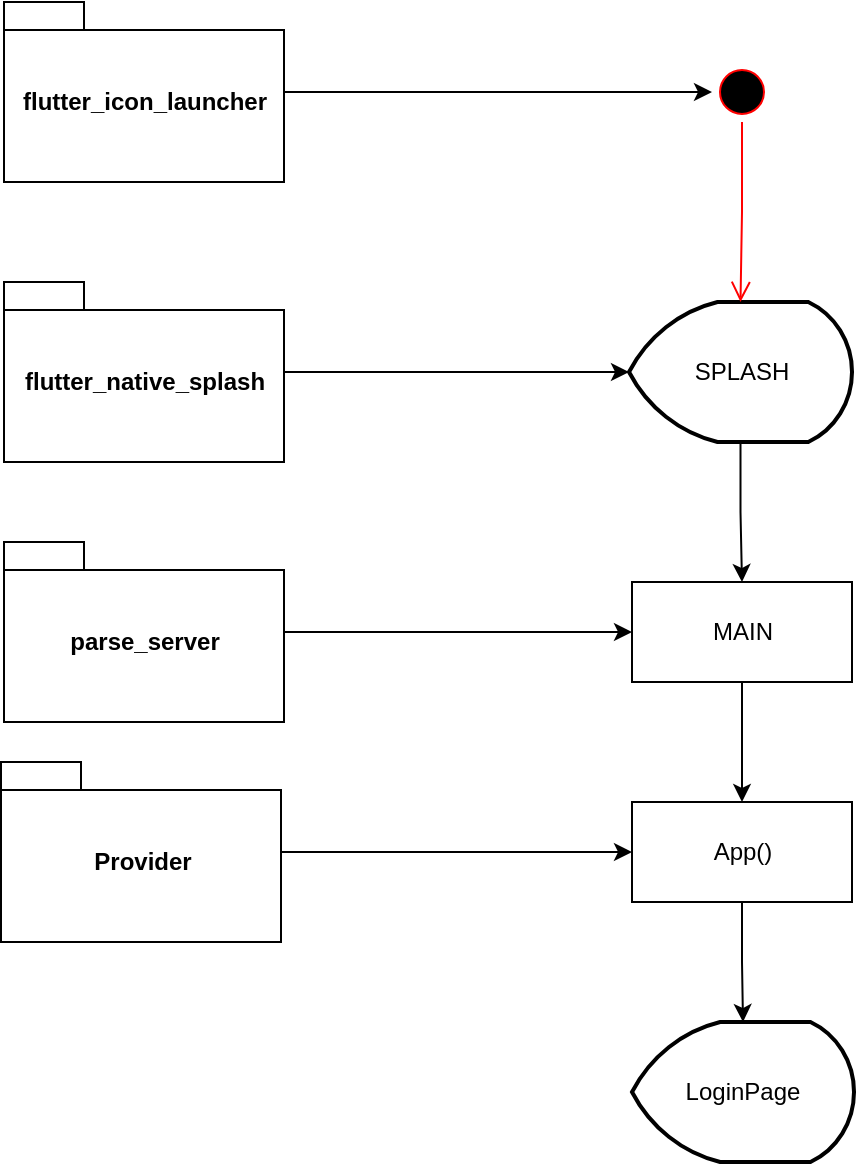 <mxfile version="15.4.0" type="device"><diagram id="7u8NC8fENIKBT__LuzhI" name="Página-1"><mxGraphModel dx="1024" dy="1753" grid="1" gridSize="10" guides="1" tooltips="1" connect="1" arrows="1" fold="1" page="1" pageScale="1" pageWidth="827" pageHeight="1169" math="0" shadow="0"><root><mxCell id="0"/><mxCell id="1" parent="0"/><mxCell id="JZtYzlZj3H9aSooujVUI-14" style="edgeStyle=orthogonalEdgeStyle;rounded=0;orthogonalLoop=1;jettySize=auto;html=1;" edge="1" parent="1" source="JZtYzlZj3H9aSooujVUI-2" target="JZtYzlZj3H9aSooujVUI-13"><mxGeometry relative="1" as="geometry"/></mxCell><mxCell id="JZtYzlZj3H9aSooujVUI-2" value="SPLASH" style="strokeWidth=2;html=1;shape=mxgraph.flowchart.display;whiteSpace=wrap;" vertex="1" parent="1"><mxGeometry x="332.5" y="140" width="111.5" height="70" as="geometry"/></mxCell><mxCell id="JZtYzlZj3H9aSooujVUI-6" style="edgeStyle=orthogonalEdgeStyle;rounded=0;orthogonalLoop=1;jettySize=auto;html=1;entryX=0;entryY=0.5;entryDx=0;entryDy=0;entryPerimeter=0;" edge="1" parent="1" source="JZtYzlZj3H9aSooujVUI-5" target="JZtYzlZj3H9aSooujVUI-2"><mxGeometry relative="1" as="geometry"/></mxCell><mxCell id="JZtYzlZj3H9aSooujVUI-5" value="flutter_native_splash" style="shape=folder;fontStyle=1;spacingTop=10;tabWidth=40;tabHeight=14;tabPosition=left;html=1;" vertex="1" parent="1"><mxGeometry x="20" y="130" width="140" height="90" as="geometry"/></mxCell><mxCell id="JZtYzlZj3H9aSooujVUI-8" style="edgeStyle=orthogonalEdgeStyle;rounded=0;orthogonalLoop=1;jettySize=auto;html=1;" edge="1" parent="1" source="JZtYzlZj3H9aSooujVUI-7" target="JZtYzlZj3H9aSooujVUI-9"><mxGeometry relative="1" as="geometry"><mxPoint x="364" y="35" as="targetPoint"/></mxGeometry></mxCell><mxCell id="JZtYzlZj3H9aSooujVUI-7" value="flutter_icon_launcher" style="shape=folder;fontStyle=1;spacingTop=10;tabWidth=40;tabHeight=14;tabPosition=left;html=1;" vertex="1" parent="1"><mxGeometry x="20" y="-10" width="140" height="90" as="geometry"/></mxCell><mxCell id="JZtYzlZj3H9aSooujVUI-9" value="" style="ellipse;html=1;shape=startState;fillColor=#000000;strokeColor=#ff0000;" vertex="1" parent="1"><mxGeometry x="374" y="20" width="30" height="30" as="geometry"/></mxCell><mxCell id="JZtYzlZj3H9aSooujVUI-10" value="" style="edgeStyle=orthogonalEdgeStyle;html=1;verticalAlign=bottom;endArrow=open;endSize=8;strokeColor=#ff0000;rounded=0;entryX=0.5;entryY=0;entryDx=0;entryDy=0;entryPerimeter=0;" edge="1" source="JZtYzlZj3H9aSooujVUI-9" parent="1" target="JZtYzlZj3H9aSooujVUI-2"><mxGeometry relative="1" as="geometry"><mxPoint x="389" y="120" as="targetPoint"/></mxGeometry></mxCell><mxCell id="JZtYzlZj3H9aSooujVUI-18" style="edgeStyle=orthogonalEdgeStyle;rounded=0;orthogonalLoop=1;jettySize=auto;html=1;" edge="1" parent="1" source="JZtYzlZj3H9aSooujVUI-13" target="JZtYzlZj3H9aSooujVUI-17"><mxGeometry relative="1" as="geometry"/></mxCell><mxCell id="JZtYzlZj3H9aSooujVUI-13" value="MAIN" style="html=1;" vertex="1" parent="1"><mxGeometry x="334" y="280" width="110" height="50" as="geometry"/></mxCell><mxCell id="JZtYzlZj3H9aSooujVUI-16" style="edgeStyle=orthogonalEdgeStyle;rounded=0;orthogonalLoop=1;jettySize=auto;html=1;entryX=0;entryY=0.5;entryDx=0;entryDy=0;" edge="1" parent="1" source="JZtYzlZj3H9aSooujVUI-15" target="JZtYzlZj3H9aSooujVUI-13"><mxGeometry relative="1" as="geometry"/></mxCell><mxCell id="JZtYzlZj3H9aSooujVUI-15" value="parse_server" style="shape=folder;fontStyle=1;spacingTop=10;tabWidth=40;tabHeight=14;tabPosition=left;html=1;" vertex="1" parent="1"><mxGeometry x="20" y="260" width="140" height="90" as="geometry"/></mxCell><mxCell id="JZtYzlZj3H9aSooujVUI-29" style="edgeStyle=orthogonalEdgeStyle;rounded=0;orthogonalLoop=1;jettySize=auto;html=1;" edge="1" parent="1" source="JZtYzlZj3H9aSooujVUI-17" target="JZtYzlZj3H9aSooujVUI-28"><mxGeometry relative="1" as="geometry"/></mxCell><mxCell id="JZtYzlZj3H9aSooujVUI-17" value="App()" style="html=1;" vertex="1" parent="1"><mxGeometry x="334" y="390" width="110" height="50" as="geometry"/></mxCell><mxCell id="JZtYzlZj3H9aSooujVUI-21" style="edgeStyle=orthogonalEdgeStyle;rounded=0;orthogonalLoop=1;jettySize=auto;html=1;" edge="1" parent="1" source="JZtYzlZj3H9aSooujVUI-22" target="JZtYzlZj3H9aSooujVUI-17"><mxGeometry relative="1" as="geometry"><mxPoint x="332.5" y="415" as="targetPoint"/></mxGeometry></mxCell><mxCell id="JZtYzlZj3H9aSooujVUI-22" value="Provider" style="shape=folder;fontStyle=1;spacingTop=10;tabWidth=40;tabHeight=14;tabPosition=left;html=1;" vertex="1" parent="1"><mxGeometry x="18.5" y="370" width="140" height="90" as="geometry"/></mxCell><mxCell id="JZtYzlZj3H9aSooujVUI-28" value="LoginPage" style="strokeWidth=2;html=1;shape=mxgraph.flowchart.display;whiteSpace=wrap;" vertex="1" parent="1"><mxGeometry x="334" y="500" width="111" height="70" as="geometry"/></mxCell></root></mxGraphModel></diagram></mxfile>